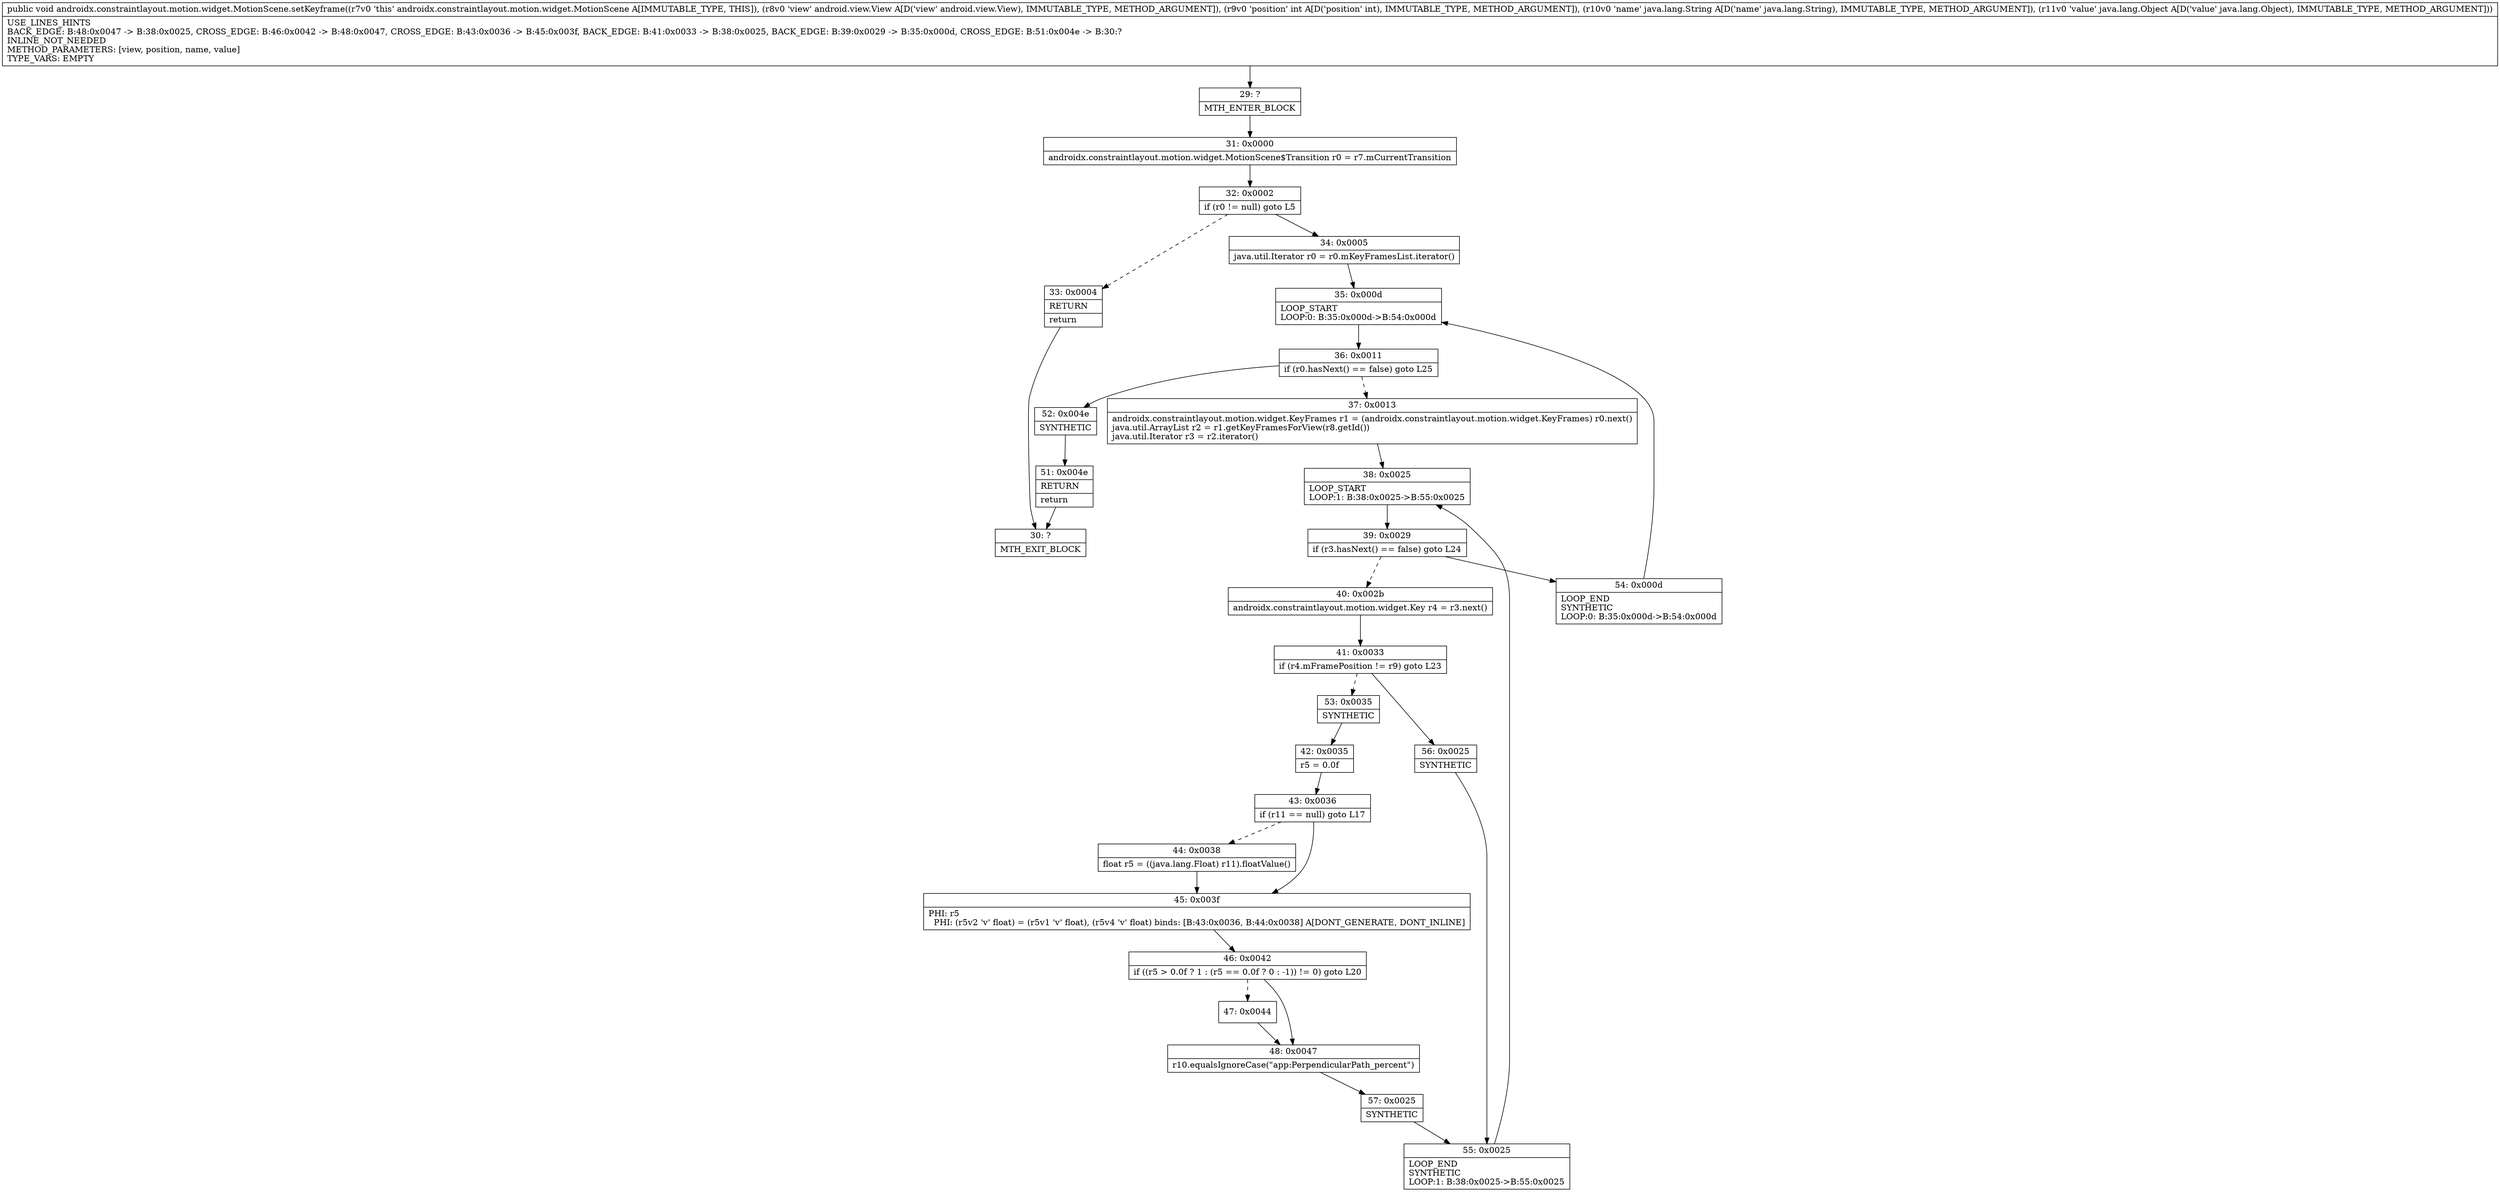 digraph "CFG forandroidx.constraintlayout.motion.widget.MotionScene.setKeyframe(Landroid\/view\/View;ILjava\/lang\/String;Ljava\/lang\/Object;)V" {
Node_29 [shape=record,label="{29\:\ ?|MTH_ENTER_BLOCK\l}"];
Node_31 [shape=record,label="{31\:\ 0x0000|androidx.constraintlayout.motion.widget.MotionScene$Transition r0 = r7.mCurrentTransition\l}"];
Node_32 [shape=record,label="{32\:\ 0x0002|if (r0 != null) goto L5\l}"];
Node_33 [shape=record,label="{33\:\ 0x0004|RETURN\l|return\l}"];
Node_30 [shape=record,label="{30\:\ ?|MTH_EXIT_BLOCK\l}"];
Node_34 [shape=record,label="{34\:\ 0x0005|java.util.Iterator r0 = r0.mKeyFramesList.iterator()\l}"];
Node_35 [shape=record,label="{35\:\ 0x000d|LOOP_START\lLOOP:0: B:35:0x000d\-\>B:54:0x000d\l}"];
Node_36 [shape=record,label="{36\:\ 0x0011|if (r0.hasNext() == false) goto L25\l}"];
Node_37 [shape=record,label="{37\:\ 0x0013|androidx.constraintlayout.motion.widget.KeyFrames r1 = (androidx.constraintlayout.motion.widget.KeyFrames) r0.next()\ljava.util.ArrayList r2 = r1.getKeyFramesForView(r8.getId())\ljava.util.Iterator r3 = r2.iterator()\l}"];
Node_38 [shape=record,label="{38\:\ 0x0025|LOOP_START\lLOOP:1: B:38:0x0025\-\>B:55:0x0025\l}"];
Node_39 [shape=record,label="{39\:\ 0x0029|if (r3.hasNext() == false) goto L24\l}"];
Node_40 [shape=record,label="{40\:\ 0x002b|androidx.constraintlayout.motion.widget.Key r4 = r3.next()\l}"];
Node_41 [shape=record,label="{41\:\ 0x0033|if (r4.mFramePosition != r9) goto L23\l}"];
Node_53 [shape=record,label="{53\:\ 0x0035|SYNTHETIC\l}"];
Node_42 [shape=record,label="{42\:\ 0x0035|r5 = 0.0f\l}"];
Node_43 [shape=record,label="{43\:\ 0x0036|if (r11 == null) goto L17\l}"];
Node_44 [shape=record,label="{44\:\ 0x0038|float r5 = ((java.lang.Float) r11).floatValue()\l}"];
Node_45 [shape=record,label="{45\:\ 0x003f|PHI: r5 \l  PHI: (r5v2 'v' float) = (r5v1 'v' float), (r5v4 'v' float) binds: [B:43:0x0036, B:44:0x0038] A[DONT_GENERATE, DONT_INLINE]\l}"];
Node_46 [shape=record,label="{46\:\ 0x0042|if ((r5 \> 0.0f ? 1 : (r5 == 0.0f ? 0 : \-1)) != 0) goto L20\l}"];
Node_47 [shape=record,label="{47\:\ 0x0044}"];
Node_48 [shape=record,label="{48\:\ 0x0047|r10.equalsIgnoreCase(\"app:PerpendicularPath_percent\")\l}"];
Node_57 [shape=record,label="{57\:\ 0x0025|SYNTHETIC\l}"];
Node_55 [shape=record,label="{55\:\ 0x0025|LOOP_END\lSYNTHETIC\lLOOP:1: B:38:0x0025\-\>B:55:0x0025\l}"];
Node_56 [shape=record,label="{56\:\ 0x0025|SYNTHETIC\l}"];
Node_54 [shape=record,label="{54\:\ 0x000d|LOOP_END\lSYNTHETIC\lLOOP:0: B:35:0x000d\-\>B:54:0x000d\l}"];
Node_52 [shape=record,label="{52\:\ 0x004e|SYNTHETIC\l}"];
Node_51 [shape=record,label="{51\:\ 0x004e|RETURN\l|return\l}"];
MethodNode[shape=record,label="{public void androidx.constraintlayout.motion.widget.MotionScene.setKeyframe((r7v0 'this' androidx.constraintlayout.motion.widget.MotionScene A[IMMUTABLE_TYPE, THIS]), (r8v0 'view' android.view.View A[D('view' android.view.View), IMMUTABLE_TYPE, METHOD_ARGUMENT]), (r9v0 'position' int A[D('position' int), IMMUTABLE_TYPE, METHOD_ARGUMENT]), (r10v0 'name' java.lang.String A[D('name' java.lang.String), IMMUTABLE_TYPE, METHOD_ARGUMENT]), (r11v0 'value' java.lang.Object A[D('value' java.lang.Object), IMMUTABLE_TYPE, METHOD_ARGUMENT]))  | USE_LINES_HINTS\lBACK_EDGE: B:48:0x0047 \-\> B:38:0x0025, CROSS_EDGE: B:46:0x0042 \-\> B:48:0x0047, CROSS_EDGE: B:43:0x0036 \-\> B:45:0x003f, BACK_EDGE: B:41:0x0033 \-\> B:38:0x0025, BACK_EDGE: B:39:0x0029 \-\> B:35:0x000d, CROSS_EDGE: B:51:0x004e \-\> B:30:?\lINLINE_NOT_NEEDED\lMETHOD_PARAMETERS: [view, position, name, value]\lTYPE_VARS: EMPTY\l}"];
MethodNode -> Node_29;Node_29 -> Node_31;
Node_31 -> Node_32;
Node_32 -> Node_33[style=dashed];
Node_32 -> Node_34;
Node_33 -> Node_30;
Node_34 -> Node_35;
Node_35 -> Node_36;
Node_36 -> Node_37[style=dashed];
Node_36 -> Node_52;
Node_37 -> Node_38;
Node_38 -> Node_39;
Node_39 -> Node_40[style=dashed];
Node_39 -> Node_54;
Node_40 -> Node_41;
Node_41 -> Node_53[style=dashed];
Node_41 -> Node_56;
Node_53 -> Node_42;
Node_42 -> Node_43;
Node_43 -> Node_44[style=dashed];
Node_43 -> Node_45;
Node_44 -> Node_45;
Node_45 -> Node_46;
Node_46 -> Node_47[style=dashed];
Node_46 -> Node_48;
Node_47 -> Node_48;
Node_48 -> Node_57;
Node_57 -> Node_55;
Node_55 -> Node_38;
Node_56 -> Node_55;
Node_54 -> Node_35;
Node_52 -> Node_51;
Node_51 -> Node_30;
}

